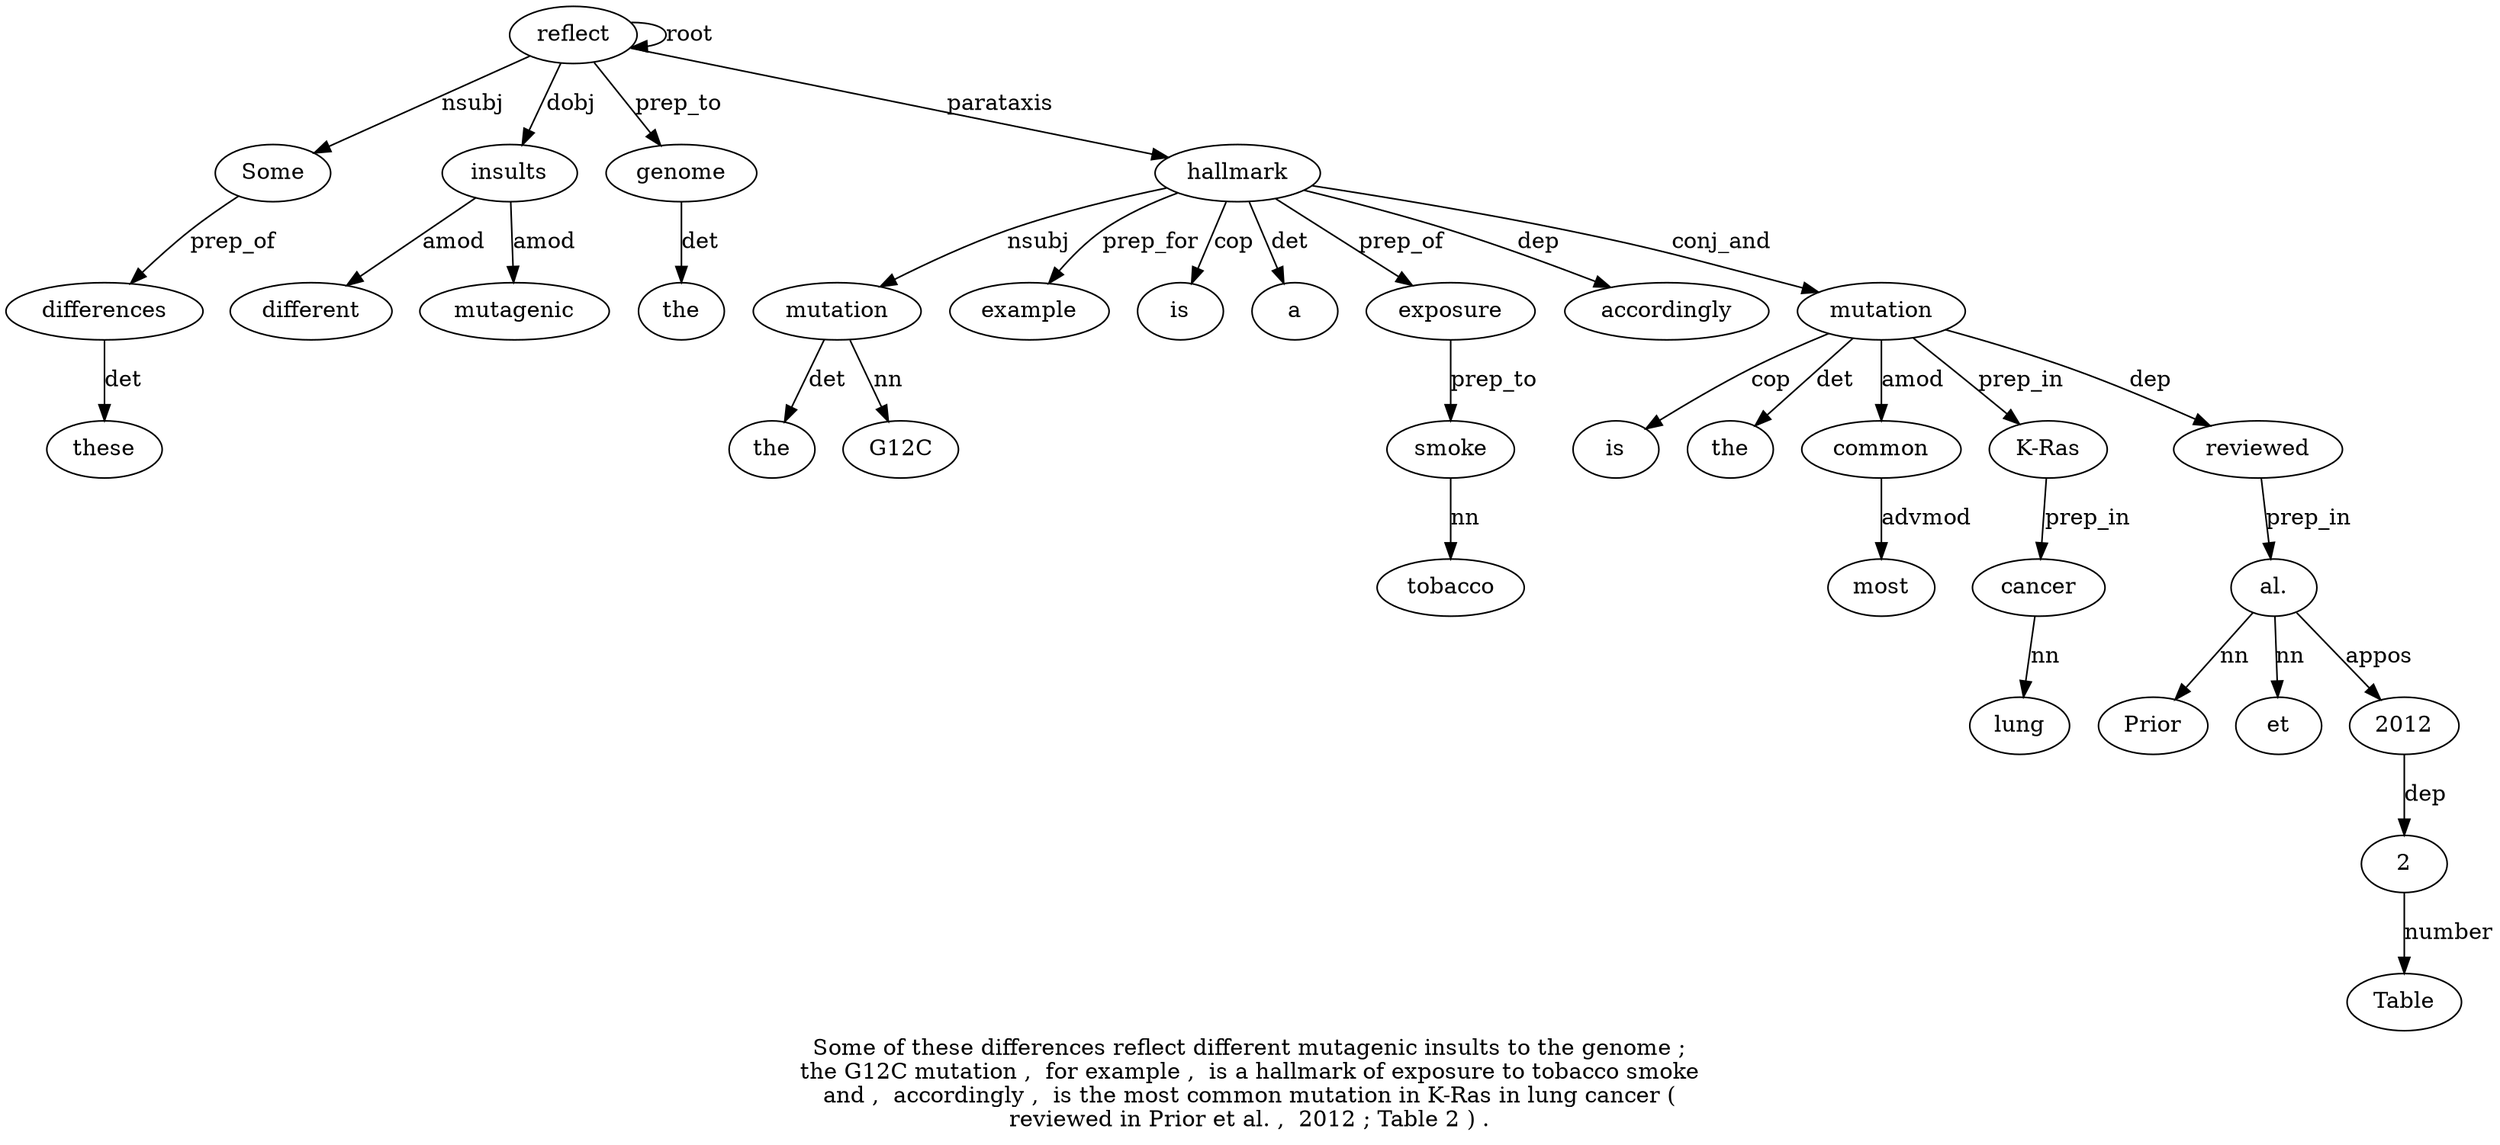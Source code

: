 digraph "Some of these differences reflect different mutagenic insults to the genome ; the G12C mutation ,  for example ,  is a hallmark of exposure to tobacco smoke and ,  accordingly ,  is the most common mutation in K-Ras in lung cancer ( reviewed in Prior et al. ,  2012 ; Table 2 ) ." {
label="Some of these differences reflect different mutagenic insults to the genome ;
the G12C mutation ,  for example ,  is a hallmark of exposure to tobacco smoke
and ,  accordingly ,  is the most common mutation in K-Ras in lung cancer (
reviewed in Prior et al. ,  2012 ; Table 2 ) .";
reflect5 [style=filled, fillcolor=white, label=reflect];
Some1 [style=filled, fillcolor=white, label=Some];
reflect5 -> Some1  [label=nsubj];
differences4 [style=filled, fillcolor=white, label=differences];
these3 [style=filled, fillcolor=white, label=these];
differences4 -> these3  [label=det];
Some1 -> differences4  [label=prep_of];
reflect5 -> reflect5  [label=root];
insults8 [style=filled, fillcolor=white, label=insults];
different6 [style=filled, fillcolor=white, label=different];
insults8 -> different6  [label=amod];
mutagenic7 [style=filled, fillcolor=white, label=mutagenic];
insults8 -> mutagenic7  [label=amod];
reflect5 -> insults8  [label=dobj];
genome11 [style=filled, fillcolor=white, label=genome];
the10 [style=filled, fillcolor=white, label=the];
genome11 -> the10  [label=det];
reflect5 -> genome11  [label=prep_to];
mutation15 [style=filled, fillcolor=white, label=mutation];
the13 [style=filled, fillcolor=white, label=the];
mutation15 -> the13  [label=det];
G12C14 [style=filled, fillcolor=white, label=G12C];
mutation15 -> G12C14  [label=nn];
hallmark22 [style=filled, fillcolor=white, label=hallmark];
hallmark22 -> mutation15  [label=nsubj];
example18 [style=filled, fillcolor=white, label=example];
hallmark22 -> example18  [label=prep_for];
is20 [style=filled, fillcolor=white, label=is];
hallmark22 -> is20  [label=cop];
a21 [style=filled, fillcolor=white, label=a];
hallmark22 -> a21  [label=det];
reflect5 -> hallmark22  [label=parataxis];
exposure24 [style=filled, fillcolor=white, label=exposure];
hallmark22 -> exposure24  [label=prep_of];
smoke27 [style=filled, fillcolor=white, label=smoke];
tobacco26 [style=filled, fillcolor=white, label=tobacco];
smoke27 -> tobacco26  [label=nn];
exposure24 -> smoke27  [label=prep_to];
accordingly30 [style=filled, fillcolor=white, label=accordingly];
hallmark22 -> accordingly30  [label=dep];
mutation36 [style=filled, fillcolor=white, label=mutation];
is32 [style=filled, fillcolor=white, label=is];
mutation36 -> is32  [label=cop];
the33 [style=filled, fillcolor=white, label=the];
mutation36 -> the33  [label=det];
common35 [style=filled, fillcolor=white, label=common];
most34 [style=filled, fillcolor=white, label=most];
common35 -> most34  [label=advmod];
mutation36 -> common35  [label=amod];
hallmark22 -> mutation36  [label=conj_and];
"K-Ras38" [style=filled, fillcolor=white, label="K-Ras"];
mutation36 -> "K-Ras38"  [label=prep_in];
cancer41 [style=filled, fillcolor=white, label=cancer];
lung40 [style=filled, fillcolor=white, label=lung];
cancer41 -> lung40  [label=nn];
"K-Ras38" -> cancer41  [label=prep_in];
reviewed43 [style=filled, fillcolor=white, label=reviewed];
mutation36 -> reviewed43  [label=dep];
"al.47" [style=filled, fillcolor=white, label="al."];
Prior45 [style=filled, fillcolor=white, label=Prior];
"al.47" -> Prior45  [label=nn];
et46 [style=filled, fillcolor=white, label=et];
"al.47" -> et46  [label=nn];
reviewed43 -> "al.47"  [label=prep_in];
201249 [style=filled, fillcolor=white, label=2012];
"al.47" -> 201249  [label=appos];
25 [style=filled, fillcolor=white, label=2];
Table51 [style=filled, fillcolor=white, label=Table];
25 -> Table51  [label=number];
201249 -> 25  [label=dep];
}
